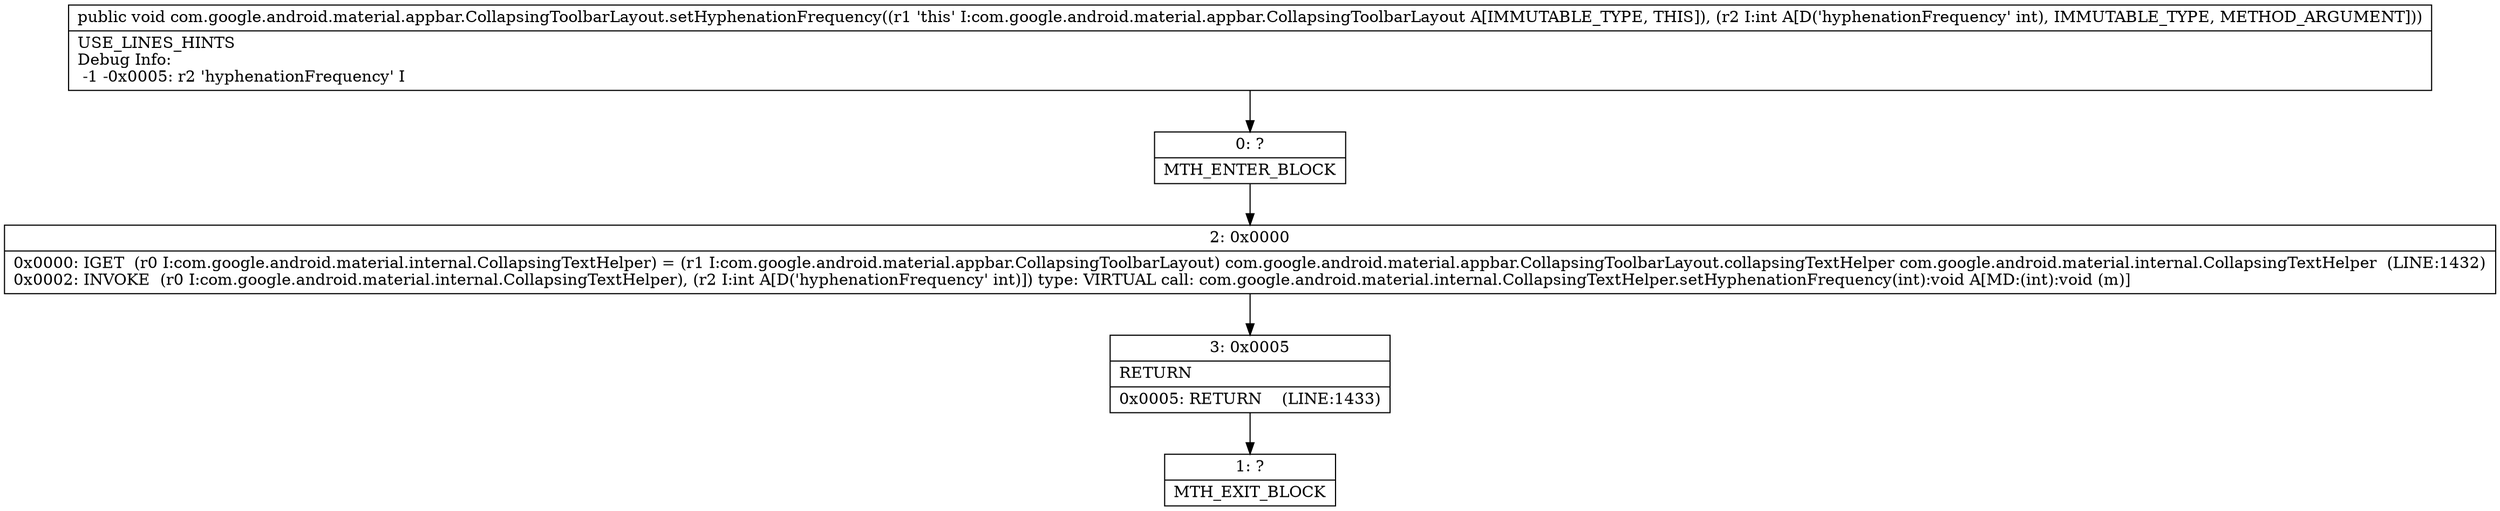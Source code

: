 digraph "CFG forcom.google.android.material.appbar.CollapsingToolbarLayout.setHyphenationFrequency(I)V" {
Node_0 [shape=record,label="{0\:\ ?|MTH_ENTER_BLOCK\l}"];
Node_2 [shape=record,label="{2\:\ 0x0000|0x0000: IGET  (r0 I:com.google.android.material.internal.CollapsingTextHelper) = (r1 I:com.google.android.material.appbar.CollapsingToolbarLayout) com.google.android.material.appbar.CollapsingToolbarLayout.collapsingTextHelper com.google.android.material.internal.CollapsingTextHelper  (LINE:1432)\l0x0002: INVOKE  (r0 I:com.google.android.material.internal.CollapsingTextHelper), (r2 I:int A[D('hyphenationFrequency' int)]) type: VIRTUAL call: com.google.android.material.internal.CollapsingTextHelper.setHyphenationFrequency(int):void A[MD:(int):void (m)]\l}"];
Node_3 [shape=record,label="{3\:\ 0x0005|RETURN\l|0x0005: RETURN    (LINE:1433)\l}"];
Node_1 [shape=record,label="{1\:\ ?|MTH_EXIT_BLOCK\l}"];
MethodNode[shape=record,label="{public void com.google.android.material.appbar.CollapsingToolbarLayout.setHyphenationFrequency((r1 'this' I:com.google.android.material.appbar.CollapsingToolbarLayout A[IMMUTABLE_TYPE, THIS]), (r2 I:int A[D('hyphenationFrequency' int), IMMUTABLE_TYPE, METHOD_ARGUMENT]))  | USE_LINES_HINTS\lDebug Info:\l  \-1 \-0x0005: r2 'hyphenationFrequency' I\l}"];
MethodNode -> Node_0;Node_0 -> Node_2;
Node_2 -> Node_3;
Node_3 -> Node_1;
}

